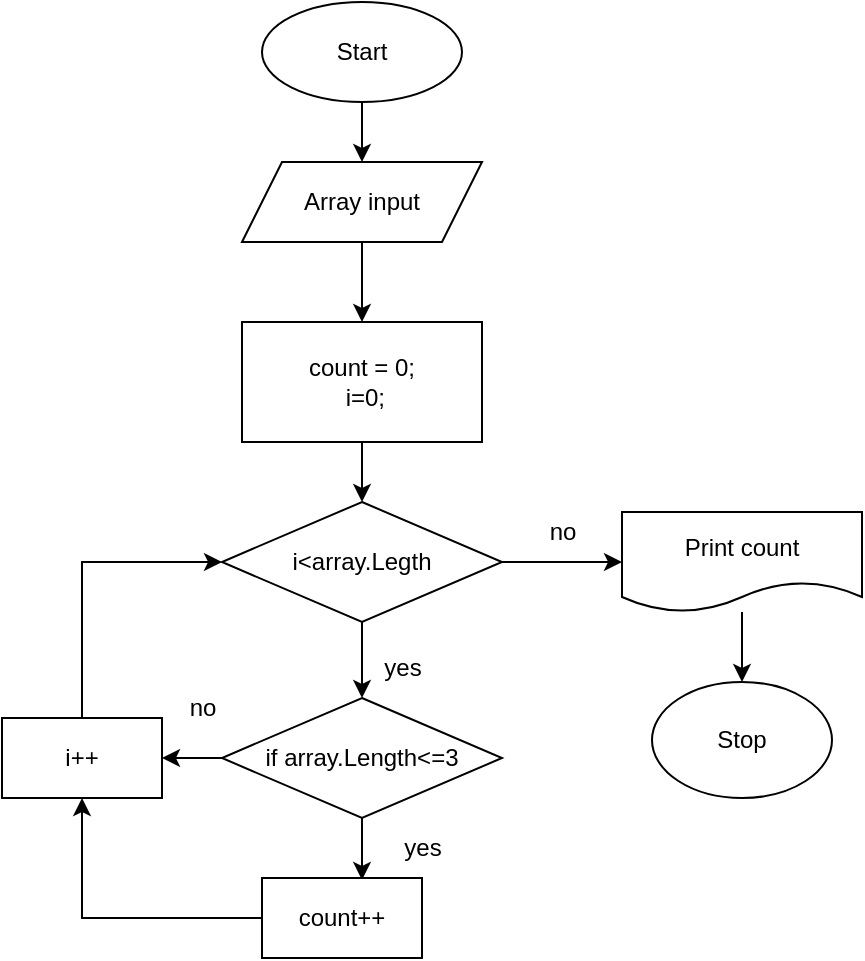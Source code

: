 <mxfile version="21.2.4" type="device">
  <diagram name="Страница 1" id="GJLXOss80jrSW28oJ8E_">
    <mxGraphModel dx="1114" dy="433" grid="1" gridSize="10" guides="1" tooltips="1" connect="1" arrows="1" fold="1" page="1" pageScale="1" pageWidth="827" pageHeight="1169" math="0" shadow="0">
      <root>
        <mxCell id="0" />
        <mxCell id="1" parent="0" />
        <mxCell id="d9MBjoXb5DiTq_XmDcXb-7" style="edgeStyle=orthogonalEdgeStyle;rounded=0;orthogonalLoop=1;jettySize=auto;html=1;entryX=0.5;entryY=0;entryDx=0;entryDy=0;" edge="1" parent="1" source="VUMy2NkyHzO2sEJQHFyX-3" target="d9MBjoXb5DiTq_XmDcXb-5">
          <mxGeometry relative="1" as="geometry" />
        </mxCell>
        <mxCell id="VUMy2NkyHzO2sEJQHFyX-3" value="Start" style="ellipse;whiteSpace=wrap;html=1;" parent="1" vertex="1">
          <mxGeometry x="180" y="10" width="100" height="50" as="geometry" />
        </mxCell>
        <mxCell id="d9MBjoXb5DiTq_XmDcXb-9" style="edgeStyle=orthogonalEdgeStyle;rounded=0;orthogonalLoop=1;jettySize=auto;html=1;exitX=0.5;exitY=1;exitDx=0;exitDy=0;" edge="1" parent="1" source="VUMy2NkyHzO2sEJQHFyX-4" target="VUMy2NkyHzO2sEJQHFyX-5">
          <mxGeometry relative="1" as="geometry" />
        </mxCell>
        <mxCell id="VUMy2NkyHzO2sEJQHFyX-4" value="count = 0;&lt;br&gt;&amp;nbsp;i=0;" style="rounded=0;whiteSpace=wrap;html=1;" parent="1" vertex="1">
          <mxGeometry x="170" y="170" width="120" height="60" as="geometry" />
        </mxCell>
        <mxCell id="d9MBjoXb5DiTq_XmDcXb-16" style="edgeStyle=orthogonalEdgeStyle;rounded=0;orthogonalLoop=1;jettySize=auto;html=1;exitX=0.5;exitY=1;exitDx=0;exitDy=0;" edge="1" parent="1" source="VUMy2NkyHzO2sEJQHFyX-5" target="d9MBjoXb5DiTq_XmDcXb-12">
          <mxGeometry relative="1" as="geometry" />
        </mxCell>
        <mxCell id="d9MBjoXb5DiTq_XmDcXb-20" style="edgeStyle=orthogonalEdgeStyle;rounded=0;orthogonalLoop=1;jettySize=auto;html=1;exitX=1;exitY=0.5;exitDx=0;exitDy=0;" edge="1" parent="1" source="VUMy2NkyHzO2sEJQHFyX-5" target="d9MBjoXb5DiTq_XmDcXb-18">
          <mxGeometry relative="1" as="geometry" />
        </mxCell>
        <mxCell id="VUMy2NkyHzO2sEJQHFyX-5" value="i&amp;lt;array.Legth" style="rhombus;whiteSpace=wrap;html=1;" parent="1" vertex="1">
          <mxGeometry x="160" y="260" width="140" height="60" as="geometry" />
        </mxCell>
        <mxCell id="d9MBjoXb5DiTq_XmDcXb-8" style="edgeStyle=orthogonalEdgeStyle;rounded=0;orthogonalLoop=1;jettySize=auto;html=1;exitX=0.5;exitY=1;exitDx=0;exitDy=0;entryX=0.5;entryY=0;entryDx=0;entryDy=0;" edge="1" parent="1" source="d9MBjoXb5DiTq_XmDcXb-5" target="VUMy2NkyHzO2sEJQHFyX-4">
          <mxGeometry relative="1" as="geometry" />
        </mxCell>
        <mxCell id="d9MBjoXb5DiTq_XmDcXb-5" value="Array input" style="shape=parallelogram;perimeter=parallelogramPerimeter;whiteSpace=wrap;html=1;fixedSize=1;" vertex="1" parent="1">
          <mxGeometry x="170" y="90" width="120" height="40" as="geometry" />
        </mxCell>
        <mxCell id="d9MBjoXb5DiTq_XmDcXb-26" style="edgeStyle=orthogonalEdgeStyle;rounded=0;orthogonalLoop=1;jettySize=auto;html=1;exitX=0.5;exitY=0;exitDx=0;exitDy=0;entryX=0;entryY=0.5;entryDx=0;entryDy=0;" edge="1" parent="1" source="d9MBjoXb5DiTq_XmDcXb-6" target="VUMy2NkyHzO2sEJQHFyX-5">
          <mxGeometry relative="1" as="geometry" />
        </mxCell>
        <mxCell id="d9MBjoXb5DiTq_XmDcXb-6" value="i++" style="rounded=0;whiteSpace=wrap;html=1;" vertex="1" parent="1">
          <mxGeometry x="50" y="368" width="80" height="40" as="geometry" />
        </mxCell>
        <mxCell id="d9MBjoXb5DiTq_XmDcXb-11" value="yes" style="text;html=1;align=center;verticalAlign=middle;resizable=0;points=[];autosize=1;strokeColor=none;fillColor=none;" vertex="1" parent="1">
          <mxGeometry x="230" y="328" width="40" height="30" as="geometry" />
        </mxCell>
        <mxCell id="d9MBjoXb5DiTq_XmDcXb-24" style="edgeStyle=orthogonalEdgeStyle;rounded=0;orthogonalLoop=1;jettySize=auto;html=1;exitX=0.5;exitY=1;exitDx=0;exitDy=0;entryX=0.625;entryY=0.025;entryDx=0;entryDy=0;entryPerimeter=0;" edge="1" parent="1" source="d9MBjoXb5DiTq_XmDcXb-12" target="d9MBjoXb5DiTq_XmDcXb-23">
          <mxGeometry relative="1" as="geometry" />
        </mxCell>
        <mxCell id="d9MBjoXb5DiTq_XmDcXb-27" style="edgeStyle=orthogonalEdgeStyle;rounded=0;orthogonalLoop=1;jettySize=auto;html=1;exitX=0;exitY=0.5;exitDx=0;exitDy=0;entryX=1;entryY=0.5;entryDx=0;entryDy=0;" edge="1" parent="1" source="d9MBjoXb5DiTq_XmDcXb-12" target="d9MBjoXb5DiTq_XmDcXb-6">
          <mxGeometry relative="1" as="geometry" />
        </mxCell>
        <mxCell id="d9MBjoXb5DiTq_XmDcXb-12" value="if array.Length&amp;lt;=3" style="rhombus;whiteSpace=wrap;html=1;" vertex="1" parent="1">
          <mxGeometry x="160" y="358" width="140" height="60" as="geometry" />
        </mxCell>
        <mxCell id="d9MBjoXb5DiTq_XmDcXb-15" value="yes" style="text;html=1;align=center;verticalAlign=middle;resizable=0;points=[];autosize=1;strokeColor=none;fillColor=none;" vertex="1" parent="1">
          <mxGeometry x="240" y="418" width="40" height="30" as="geometry" />
        </mxCell>
        <mxCell id="d9MBjoXb5DiTq_XmDcXb-22" style="edgeStyle=orthogonalEdgeStyle;rounded=0;orthogonalLoop=1;jettySize=auto;html=1;entryX=0.5;entryY=0;entryDx=0;entryDy=0;" edge="1" parent="1" source="d9MBjoXb5DiTq_XmDcXb-18" target="d9MBjoXb5DiTq_XmDcXb-19">
          <mxGeometry relative="1" as="geometry" />
        </mxCell>
        <mxCell id="d9MBjoXb5DiTq_XmDcXb-18" value="Print count" style="shape=document;whiteSpace=wrap;html=1;boundedLbl=1;" vertex="1" parent="1">
          <mxGeometry x="360" y="265" width="120" height="50" as="geometry" />
        </mxCell>
        <mxCell id="d9MBjoXb5DiTq_XmDcXb-19" value="Stop" style="ellipse;whiteSpace=wrap;html=1;" vertex="1" parent="1">
          <mxGeometry x="375" y="350" width="90" height="58" as="geometry" />
        </mxCell>
        <mxCell id="d9MBjoXb5DiTq_XmDcXb-21" value="no" style="text;html=1;align=center;verticalAlign=middle;resizable=0;points=[];autosize=1;strokeColor=none;fillColor=none;" vertex="1" parent="1">
          <mxGeometry x="310" y="260" width="40" height="30" as="geometry" />
        </mxCell>
        <mxCell id="d9MBjoXb5DiTq_XmDcXb-25" style="edgeStyle=orthogonalEdgeStyle;rounded=0;orthogonalLoop=1;jettySize=auto;html=1;exitX=0;exitY=0.5;exitDx=0;exitDy=0;entryX=0.5;entryY=1;entryDx=0;entryDy=0;" edge="1" parent="1" source="d9MBjoXb5DiTq_XmDcXb-23" target="d9MBjoXb5DiTq_XmDcXb-6">
          <mxGeometry relative="1" as="geometry" />
        </mxCell>
        <mxCell id="d9MBjoXb5DiTq_XmDcXb-23" value="count++" style="rounded=0;whiteSpace=wrap;html=1;" vertex="1" parent="1">
          <mxGeometry x="180" y="448" width="80" height="40" as="geometry" />
        </mxCell>
        <mxCell id="d9MBjoXb5DiTq_XmDcXb-28" value="no" style="text;html=1;align=center;verticalAlign=middle;resizable=0;points=[];autosize=1;strokeColor=none;fillColor=none;" vertex="1" parent="1">
          <mxGeometry x="130" y="348" width="40" height="30" as="geometry" />
        </mxCell>
      </root>
    </mxGraphModel>
  </diagram>
</mxfile>
